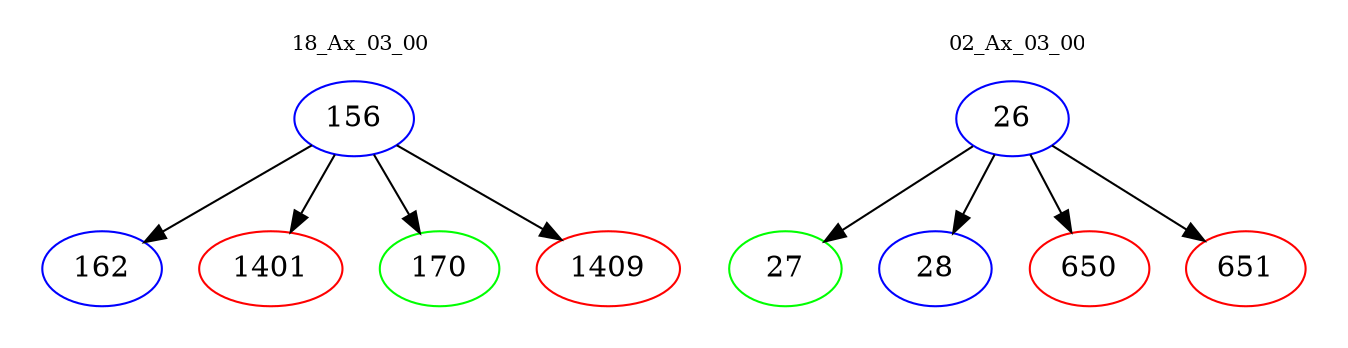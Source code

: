 digraph{
subgraph cluster_0 {
color = white
label = "18_Ax_03_00";
fontsize=10;
T0_156 [label="156", color="blue"]
T0_156 -> T0_162 [color="black"]
T0_162 [label="162", color="blue"]
T0_156 -> T0_1401 [color="black"]
T0_1401 [label="1401", color="red"]
T0_156 -> T0_170 [color="black"]
T0_170 [label="170", color="green"]
T0_156 -> T0_1409 [color="black"]
T0_1409 [label="1409", color="red"]
}
subgraph cluster_1 {
color = white
label = "02_Ax_03_00";
fontsize=10;
T1_26 [label="26", color="blue"]
T1_26 -> T1_27 [color="black"]
T1_27 [label="27", color="green"]
T1_26 -> T1_28 [color="black"]
T1_28 [label="28", color="blue"]
T1_26 -> T1_650 [color="black"]
T1_650 [label="650", color="red"]
T1_26 -> T1_651 [color="black"]
T1_651 [label="651", color="red"]
}
}
